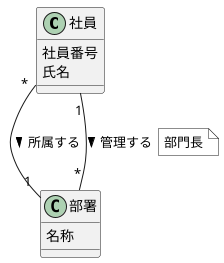 @startuml

class 社員 {
  社員番号
  氏名
}

class 部署 {
  名称
}

社員 "*"--"1" 部署 : 所属する >
社員 "1"--"*" 部署 : 管理する >
note right on link #white
  部門長
end note

@enduml
